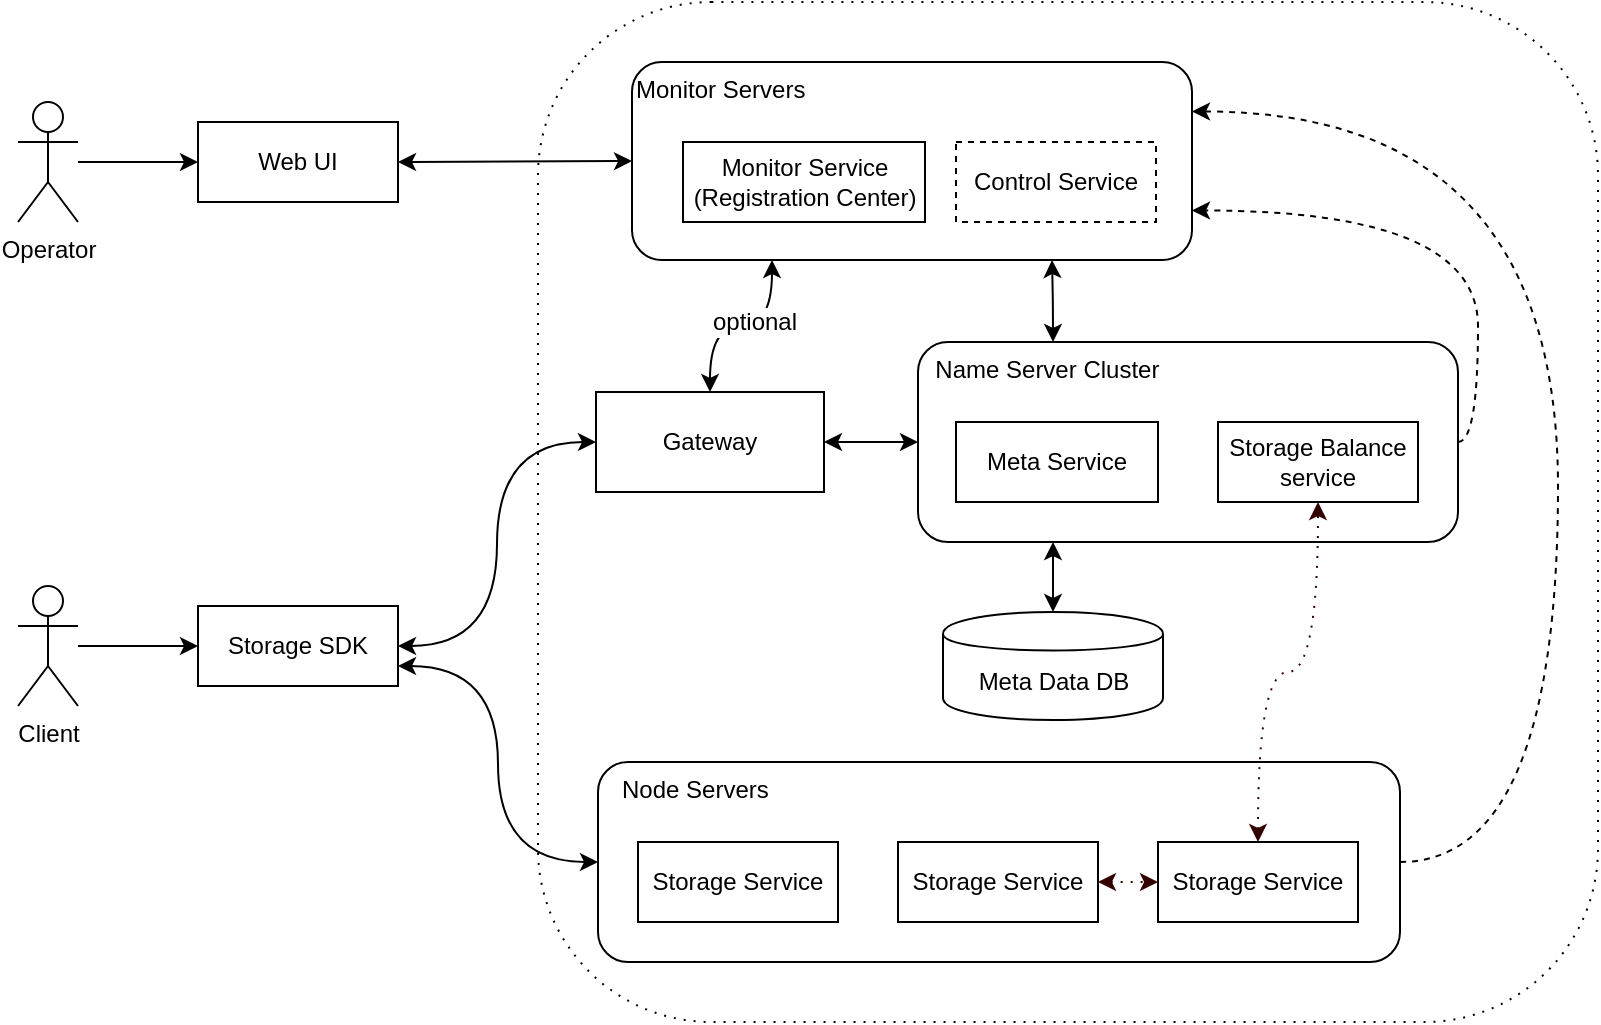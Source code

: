 <mxfile version="12.3.1" type="github" pages="4">
  <diagram id="Oe9xzcud2dYwxH7Brg_Q" name="General logic">
    <mxGraphModel dx="1131" dy="1817" grid="1" gridSize="10" guides="1" tooltips="1" connect="1" arrows="1" fold="1" page="1" pageScale="1" pageWidth="827" pageHeight="1169" math="0" shadow="0">
      <root>
        <mxCell id="0"/>
        <mxCell id="1" parent="0"/>
        <mxCell id="m2mV4k9FejmvXmau1tNy-12" value="" style="rounded=1;whiteSpace=wrap;html=1;fillColor=none;dashed=1;glass=0;shadow=0;dashPattern=1 4;arcSize=17;" parent="1" vertex="1">
          <mxGeometry x="278" y="-1090" width="530" height="510" as="geometry"/>
        </mxCell>
        <mxCell id="m2mV4k9FejmvXmau1tNy-1" value="&amp;nbsp; Name Server Cluster" style="rounded=1;whiteSpace=wrap;html=1;fillColor=none;align=left;verticalAlign=top;" parent="1" vertex="1">
          <mxGeometry x="468" y="-920" width="270" height="100" as="geometry"/>
        </mxCell>
        <mxCell id="sqMZ786WBMUgkVaHOJia-10" value="" style="edgeStyle=orthogonalEdgeStyle;curved=1;rounded=0;orthogonalLoop=1;jettySize=auto;html=1;entryX=0.75;entryY=1;entryDx=0;entryDy=0;exitX=0.25;exitY=0;exitDx=0;exitDy=0;startArrow=classic;startFill=1;" edge="1" parent="1" source="m2mV4k9FejmvXmau1tNy-1" target="m2mV4k9FejmvXmau1tNy-19">
          <mxGeometry relative="1" as="geometry">
            <mxPoint x="468" y="-870.0" as="targetPoint"/>
          </mxGeometry>
        </mxCell>
        <mxCell id="m2mV4k9FejmvXmau1tNy-19" value="Monitor Servers" style="rounded=1;whiteSpace=wrap;html=1;fillColor=none;align=left;horizontal=1;verticalAlign=top;" parent="1" vertex="1">
          <mxGeometry x="325" y="-1060" width="280" height="99" as="geometry"/>
        </mxCell>
        <mxCell id="m2mV4k9FejmvXmau1tNy-11" value="&amp;nbsp; &amp;nbsp;Node Servers" style="rounded=1;whiteSpace=wrap;html=1;fillColor=none;verticalAlign=top;align=left;" parent="1" vertex="1">
          <mxGeometry x="308" y="-710" width="401" height="100" as="geometry"/>
        </mxCell>
        <mxCell id="m2mV4k9FejmvXmau1tNy-22" value="" style="edgeStyle=orthogonalEdgeStyle;curved=1;rounded=0;jumpStyle=arc;orthogonalLoop=1;jettySize=auto;html=1;dashed=1;entryX=1;entryY=0.75;entryDx=0;entryDy=0;exitX=1;exitY=0.5;exitDx=0;exitDy=0;" parent="1" source="m2mV4k9FejmvXmau1tNy-1" target="m2mV4k9FejmvXmau1tNy-19" edge="1">
          <mxGeometry relative="1" as="geometry">
            <mxPoint x="488" y="-734.714" as="targetPoint"/>
            <Array as="points">
              <mxPoint x="748" y="-870"/>
              <mxPoint x="748" y="-986"/>
            </Array>
          </mxGeometry>
        </mxCell>
        <mxCell id="m2mV4k9FejmvXmau1tNy-14" value="" style="rounded=0;orthogonalLoop=1;jettySize=auto;html=1;exitX=1;exitY=0.5;exitDx=0;exitDy=0;entryX=0;entryY=0.5;entryDx=0;entryDy=0;edgeStyle=orthogonalEdgeStyle;curved=1;startArrow=classic;startFill=1;" parent="1" source="m2mV4k9FejmvXmau1tNy-2" target="Ta8X4zuw2rq3aPup9duK-3" edge="1">
          <mxGeometry relative="1" as="geometry"/>
        </mxCell>
        <mxCell id="m2mV4k9FejmvXmau1tNy-2" value="Storage SDK" style="rounded=0;whiteSpace=wrap;html=1;fillColor=none;" parent="1" vertex="1">
          <mxGeometry x="108" y="-788" width="100" height="40" as="geometry"/>
        </mxCell>
        <mxCell id="m2mV4k9FejmvXmau1tNy-13" value="" style="edgeStyle=orthogonalEdgeStyle;rounded=0;orthogonalLoop=1;jettySize=auto;html=1;" parent="1" source="m2mV4k9FejmvXmau1tNy-3" target="m2mV4k9FejmvXmau1tNy-2" edge="1">
          <mxGeometry relative="1" as="geometry"/>
        </mxCell>
        <mxCell id="m2mV4k9FejmvXmau1tNy-3" value="Client" style="shape=umlActor;verticalLabelPosition=bottom;labelBackgroundColor=#ffffff;verticalAlign=top;html=1;outlineConnect=0;fillColor=none;" parent="1" vertex="1">
          <mxGeometry x="18" y="-798" width="30" height="60" as="geometry"/>
        </mxCell>
        <mxCell id="m2mV4k9FejmvXmau1tNy-4" value="Meta Data DB" style="shape=cylinder;whiteSpace=wrap;html=1;boundedLbl=1;backgroundOutline=1;fillColor=none;" parent="1" vertex="1">
          <mxGeometry x="480.5" y="-785" width="110" height="54" as="geometry"/>
        </mxCell>
        <mxCell id="m2mV4k9FejmvXmau1tNy-15" style="edgeStyle=orthogonalEdgeStyle;rounded=0;orthogonalLoop=1;jettySize=auto;html=1;jumpStyle=arc;dashed=1;curved=1;exitX=1;exitY=0.5;exitDx=0;exitDy=0;entryX=1;entryY=0.25;entryDx=0;entryDy=0;" parent="1" source="m2mV4k9FejmvXmau1tNy-11" target="m2mV4k9FejmvXmau1tNy-19" edge="1">
          <mxGeometry relative="1" as="geometry">
            <mxPoint x="418.286" y="-554" as="sourcePoint"/>
            <mxPoint x="636.143" y="-700.143" as="targetPoint"/>
            <Array as="points">
              <mxPoint x="788" y="-660"/>
              <mxPoint x="788" y="-1035"/>
            </Array>
          </mxGeometry>
        </mxCell>
        <mxCell id="m2mV4k9FejmvXmau1tNy-6" value="Storage Service" style="rounded=0;whiteSpace=wrap;html=1;fillColor=none;" parent="1" vertex="1">
          <mxGeometry x="328" y="-670" width="100" height="40" as="geometry"/>
        </mxCell>
        <mxCell id="m2mV4k9FejmvXmau1tNy-8" value="Storage Service" style="rounded=0;whiteSpace=wrap;html=1;fillColor=none;" parent="1" vertex="1">
          <mxGeometry x="588" y="-670" width="100" height="40" as="geometry"/>
        </mxCell>
        <mxCell id="m2mV4k9FejmvXmau1tNy-9" value="Storage Service" style="rounded=0;whiteSpace=wrap;html=1;fillColor=none;" parent="1" vertex="1">
          <mxGeometry x="458" y="-670" width="100" height="40" as="geometry"/>
        </mxCell>
        <mxCell id="m2mV4k9FejmvXmau1tNy-16" value="" style="edgeStyle=orthogonalEdgeStyle;rounded=0;orthogonalLoop=1;jettySize=auto;html=1;entryX=0;entryY=0.5;entryDx=0;entryDy=0;exitX=1;exitY=0.75;exitDx=0;exitDy=0;curved=1;startArrow=classic;startFill=1;" parent="1" source="m2mV4k9FejmvXmau1tNy-2" target="m2mV4k9FejmvXmau1tNy-11" edge="1">
          <mxGeometry relative="1" as="geometry">
            <mxPoint x="222" y="-725" as="sourcePoint"/>
            <mxPoint x="380.286" y="-725" as="targetPoint"/>
          </mxGeometry>
        </mxCell>
        <mxCell id="m2mV4k9FejmvXmau1tNy-18" value="Monitor Service&lt;br&gt;(Registration Center)" style="rounded=0;whiteSpace=wrap;html=1;fillColor=none;" parent="1" vertex="1">
          <mxGeometry x="350.5" y="-1020" width="121" height="40" as="geometry"/>
        </mxCell>
        <mxCell id="sqMZ786WBMUgkVaHOJia-7" value="" style="edgeStyle=orthogonalEdgeStyle;curved=1;rounded=0;orthogonalLoop=1;jettySize=auto;html=1;" edge="1" parent="1" source="Ta8X4zuw2rq3aPup9duK-1" target="Ta8X4zuw2rq3aPup9duK-2">
          <mxGeometry relative="1" as="geometry"/>
        </mxCell>
        <mxCell id="Ta8X4zuw2rq3aPup9duK-1" value="Operator" style="shape=umlActor;verticalLabelPosition=bottom;labelBackgroundColor=#ffffff;verticalAlign=top;html=1;outlineConnect=0;fillColor=none;" parent="1" vertex="1">
          <mxGeometry x="18" y="-1040" width="30" height="60" as="geometry"/>
        </mxCell>
        <mxCell id="sqMZ786WBMUgkVaHOJia-8" value="" style="edgeStyle=orthogonalEdgeStyle;curved=1;rounded=0;orthogonalLoop=1;jettySize=auto;html=1;entryX=0;entryY=0.5;entryDx=0;entryDy=0;startArrow=classic;startFill=1;" edge="1" parent="1" source="Ta8X4zuw2rq3aPup9duK-2" target="m2mV4k9FejmvXmau1tNy-19">
          <mxGeometry relative="1" as="geometry"/>
        </mxCell>
        <mxCell id="Ta8X4zuw2rq3aPup9duK-2" value="Web UI" style="rounded=0;whiteSpace=wrap;html=1;fillColor=none;" parent="1" vertex="1">
          <mxGeometry x="108" y="-1030" width="100" height="40" as="geometry"/>
        </mxCell>
        <mxCell id="sqMZ786WBMUgkVaHOJia-3" value="" style="edgeStyle=orthogonalEdgeStyle;rounded=0;orthogonalLoop=1;jettySize=auto;html=1;curved=1;exitX=1;exitY=0.5;exitDx=0;exitDy=0;entryX=0;entryY=0.5;entryDx=0;entryDy=0;startArrow=classic;startFill=1;" edge="1" parent="1" source="Ta8X4zuw2rq3aPup9duK-3" target="m2mV4k9FejmvXmau1tNy-1">
          <mxGeometry relative="1" as="geometry">
            <mxPoint x="448" y="-794" as="targetPoint"/>
          </mxGeometry>
        </mxCell>
        <mxCell id="Ta8X4zuw2rq3aPup9duK-3" value="Gateway" style="rounded=0;whiteSpace=wrap;html=1;align=center;fillColor=none;" parent="1" vertex="1">
          <mxGeometry x="307" y="-895" width="114" height="50" as="geometry"/>
        </mxCell>
        <mxCell id="sqMZ786WBMUgkVaHOJia-5" style="edgeStyle=orthogonalEdgeStyle;curved=1;rounded=0;orthogonalLoop=1;jettySize=auto;html=1;exitX=0.25;exitY=1;exitDx=0;exitDy=0;entryX=0.5;entryY=0;entryDx=0;entryDy=0;startArrow=classic;startFill=1;" edge="1" parent="1" source="m2mV4k9FejmvXmau1tNy-1" target="m2mV4k9FejmvXmau1tNy-4">
          <mxGeometry relative="1" as="geometry">
            <Array as="points">
              <mxPoint x="536" y="-785"/>
              <mxPoint x="536" y="-785"/>
            </Array>
          </mxGeometry>
        </mxCell>
        <mxCell id="sqMZ786WBMUgkVaHOJia-1" value="Meta Service" style="rounded=0;whiteSpace=wrap;html=1;shadow=0;glass=0;align=center;fillColor=none;" vertex="1" parent="1">
          <mxGeometry x="487" y="-880" width="101" height="40" as="geometry"/>
        </mxCell>
        <mxCell id="sqMZ786WBMUgkVaHOJia-2" value="Storage Balance service" style="rounded=0;whiteSpace=wrap;html=1;shadow=0;glass=0;align=center;fillColor=none;" vertex="1" parent="1">
          <mxGeometry x="618" y="-880" width="100" height="40" as="geometry"/>
        </mxCell>
        <mxCell id="sqMZ786WBMUgkVaHOJia-11" value="Control Service" style="rounded=0;whiteSpace=wrap;html=1;shadow=0;glass=0;fillColor=none;align=center;dashed=1;" vertex="1" parent="1">
          <mxGeometry x="487" y="-1020" width="100" height="40" as="geometry"/>
        </mxCell>
        <mxCell id="sqMZ786WBMUgkVaHOJia-15" value="" style="rounded=0;orthogonalLoop=1;jettySize=auto;html=1;entryX=0.25;entryY=1;entryDx=0;entryDy=0;exitX=0.5;exitY=0;exitDx=0;exitDy=0;backgroundOutline=0;comic=0;startArrow=classic;startFill=1;edgeStyle=orthogonalEdgeStyle;curved=1;" edge="1" parent="1" source="Ta8X4zuw2rq3aPup9duK-3" target="m2mV4k9FejmvXmau1tNy-19">
          <mxGeometry relative="1" as="geometry">
            <mxPoint x="362" y="-863.5" as="sourcePoint"/>
            <mxPoint x="362" y="-948.5" as="targetPoint"/>
          </mxGeometry>
        </mxCell>
        <mxCell id="ACKKwMRi3MkEi0NGM_vF-1" value="optional" style="text;html=1;align=center;verticalAlign=middle;resizable=0;points=[];;labelBackgroundColor=#ffffff;" vertex="1" connectable="0" parent="sqMZ786WBMUgkVaHOJia-15">
          <mxGeometry x="0.135" y="2" relative="1" as="geometry">
            <mxPoint as="offset"/>
          </mxGeometry>
        </mxCell>
        <mxCell id="sqMZ786WBMUgkVaHOJia-22" value="" style="edgeStyle=orthogonalEdgeStyle;curved=1;rounded=0;comic=0;orthogonalLoop=1;jettySize=auto;html=1;startArrow=classic;startFill=1;entryX=0.5;entryY=1;entryDx=0;entryDy=0;exitX=0.5;exitY=0;exitDx=0;exitDy=0;fillColor=#cce5ff;strokeColor=#330000;dashed=1;dashPattern=1 4;" edge="1" parent="1" source="m2mV4k9FejmvXmau1tNy-8" target="sqMZ786WBMUgkVaHOJia-2">
          <mxGeometry relative="1" as="geometry">
            <mxPoint x="702.93" y="-775" as="sourcePoint"/>
            <mxPoint x="671" y="-738" as="targetPoint"/>
          </mxGeometry>
        </mxCell>
        <mxCell id="sqMZ786WBMUgkVaHOJia-23" value="" style="edgeStyle=orthogonalEdgeStyle;curved=1;rounded=0;comic=0;orthogonalLoop=1;jettySize=auto;html=1;startArrow=classic;startFill=1;entryX=0;entryY=0.5;entryDx=0;entryDy=0;exitX=1;exitY=0.5;exitDx=0;exitDy=0;strokeColor=#330000;dashed=1;dashPattern=1 4;" edge="1" parent="1" source="m2mV4k9FejmvXmau1tNy-9" target="m2mV4k9FejmvXmau1tNy-8">
          <mxGeometry relative="1" as="geometry">
            <mxPoint x="543" y="-660" as="sourcePoint"/>
            <mxPoint x="703" y="-734.8" as="targetPoint"/>
          </mxGeometry>
        </mxCell>
      </root>
    </mxGraphModel>
  </diagram>
  <diagram id="3Vak-GS5QEYjXxYNnw5b" name="S1 logic">
    <mxGraphModel dx="1357" dy="777" grid="1" gridSize="10" guides="1" tooltips="1" connect="1" arrows="1" fold="1" page="1" pageScale="1" pageWidth="827" pageHeight="1169" math="0" shadow="0">
      <root>
        <mxCell id="zwI7Rmu6tQE0ZYtFC7BP-0"/>
        <mxCell id="zwI7Rmu6tQE0ZYtFC7BP-1" parent="zwI7Rmu6tQE0ZYtFC7BP-0"/>
        <mxCell id="-I_vsNwQ9_ychxVAirG9-0" value="" style="rounded=1;whiteSpace=wrap;html=1;fillColor=none;dashed=1;glass=0;shadow=0;dashPattern=1 4;arcSize=17;" vertex="1" parent="zwI7Rmu6tQE0ZYtFC7BP-1">
          <mxGeometry x="310" y="120" width="491" height="510" as="geometry"/>
        </mxCell>
        <mxCell id="-I_vsNwQ9_ychxVAirG9-1" value="&amp;nbsp; Name Server" style="rounded=1;whiteSpace=wrap;html=1;fillColor=none;align=left;verticalAlign=top;" vertex="1" parent="zwI7Rmu6tQE0ZYtFC7BP-1">
          <mxGeometry x="338" y="295" width="300" height="102" as="geometry"/>
        </mxCell>
        <mxCell id="-I_vsNwQ9_ychxVAirG9-2" value="" style="edgeStyle=orthogonalEdgeStyle;curved=1;rounded=0;orthogonalLoop=1;jettySize=auto;html=1;entryX=0.5;entryY=1;entryDx=0;entryDy=0;exitX=0.5;exitY=0;exitDx=0;exitDy=0;startArrow=classic;startFill=1;" edge="1" parent="zwI7Rmu6tQE0ZYtFC7BP-1" source="-I_vsNwQ9_ychxVAirG9-1" target="-I_vsNwQ9_ychxVAirG9-3">
          <mxGeometry relative="1" as="geometry">
            <mxPoint x="500" y="345.0" as="targetPoint"/>
          </mxGeometry>
        </mxCell>
        <mxCell id="-I_vsNwQ9_ychxVAirG9-3" value="Monitor Server" style="rounded=1;whiteSpace=wrap;html=1;fillColor=none;align=left;horizontal=1;verticalAlign=top;" vertex="1" parent="zwI7Rmu6tQE0ZYtFC7BP-1">
          <mxGeometry x="393.5" y="155.5" width="189" height="99" as="geometry"/>
        </mxCell>
        <mxCell id="-I_vsNwQ9_ychxVAirG9-4" value="&amp;nbsp; &amp;nbsp;Node Servers" style="rounded=1;whiteSpace=wrap;html=1;fillColor=none;verticalAlign=top;align=left;" vertex="1" parent="zwI7Rmu6tQE0ZYtFC7BP-1">
          <mxGeometry x="340" y="505" width="401" height="100" as="geometry"/>
        </mxCell>
        <mxCell id="-I_vsNwQ9_ychxVAirG9-5" value="" style="edgeStyle=orthogonalEdgeStyle;curved=1;rounded=0;jumpStyle=arc;orthogonalLoop=1;jettySize=auto;html=1;dashed=1;entryX=1;entryY=0.75;entryDx=0;entryDy=0;exitX=1;exitY=0.5;exitDx=0;exitDy=0;" edge="1" parent="zwI7Rmu6tQE0ZYtFC7BP-1" source="-I_vsNwQ9_ychxVAirG9-1" target="-I_vsNwQ9_ychxVAirG9-3">
          <mxGeometry relative="1" as="geometry">
            <mxPoint x="520" y="480.286" as="targetPoint"/>
            <Array as="points">
              <mxPoint x="720" y="345"/>
              <mxPoint x="720" y="229"/>
            </Array>
          </mxGeometry>
        </mxCell>
        <mxCell id="-I_vsNwQ9_ychxVAirG9-6" value="" style="rounded=0;orthogonalLoop=1;jettySize=auto;html=1;exitX=1;exitY=0.5;exitDx=0;exitDy=0;entryX=0;entryY=0.5;entryDx=0;entryDy=0;edgeStyle=orthogonalEdgeStyle;curved=1;startArrow=classic;startFill=1;" edge="1" parent="zwI7Rmu6tQE0ZYtFC7BP-1" source="-I_vsNwQ9_ychxVAirG9-7" target="-I_vsNwQ9_ychxVAirG9-1">
          <mxGeometry relative="1" as="geometry">
            <mxPoint x="339" y="345" as="targetPoint"/>
          </mxGeometry>
        </mxCell>
        <mxCell id="-I_vsNwQ9_ychxVAirG9-7" value="Storage SDK" style="rounded=0;whiteSpace=wrap;html=1;fillColor=none;" vertex="1" parent="zwI7Rmu6tQE0ZYtFC7BP-1">
          <mxGeometry x="140" y="464" width="100" height="40" as="geometry"/>
        </mxCell>
        <mxCell id="-I_vsNwQ9_ychxVAirG9-8" value="" style="edgeStyle=orthogonalEdgeStyle;rounded=0;orthogonalLoop=1;jettySize=auto;html=1;" edge="1" parent="zwI7Rmu6tQE0ZYtFC7BP-1" source="-I_vsNwQ9_ychxVAirG9-9" target="-I_vsNwQ9_ychxVAirG9-7">
          <mxGeometry relative="1" as="geometry"/>
        </mxCell>
        <mxCell id="-I_vsNwQ9_ychxVAirG9-9" value="Client" style="shape=umlActor;verticalLabelPosition=bottom;labelBackgroundColor=#ffffff;verticalAlign=top;html=1;outlineConnect=0;fillColor=none;" vertex="1" parent="zwI7Rmu6tQE0ZYtFC7BP-1">
          <mxGeometry x="50" y="454" width="30" height="60" as="geometry"/>
        </mxCell>
        <mxCell id="-I_vsNwQ9_ychxVAirG9-10" value="Meta Data DB" style="shape=cylinder;whiteSpace=wrap;html=1;boundedLbl=1;backgroundOutline=1;fillColor=none;" vertex="1" parent="zwI7Rmu6tQE0ZYtFC7BP-1">
          <mxGeometry x="433" y="422" width="110" height="54" as="geometry"/>
        </mxCell>
        <mxCell id="-I_vsNwQ9_ychxVAirG9-11" style="edgeStyle=orthogonalEdgeStyle;rounded=0;orthogonalLoop=1;jettySize=auto;html=1;jumpStyle=arc;dashed=1;curved=1;exitX=1;exitY=0.5;exitDx=0;exitDy=0;entryX=1;entryY=0.25;entryDx=0;entryDy=0;" edge="1" parent="zwI7Rmu6tQE0ZYtFC7BP-1" source="-I_vsNwQ9_ychxVAirG9-4" target="-I_vsNwQ9_ychxVAirG9-3">
          <mxGeometry relative="1" as="geometry">
            <mxPoint x="450.286" y="661" as="sourcePoint"/>
            <mxPoint x="668.143" y="514.857" as="targetPoint"/>
            <Array as="points">
              <mxPoint x="780" y="555"/>
              <mxPoint x="780" y="180"/>
            </Array>
          </mxGeometry>
        </mxCell>
        <mxCell id="-I_vsNwQ9_ychxVAirG9-12" value="Storage Service" style="rounded=0;whiteSpace=wrap;html=1;fillColor=none;" vertex="1" parent="zwI7Rmu6tQE0ZYtFC7BP-1">
          <mxGeometry x="360" y="545" width="100" height="40" as="geometry"/>
        </mxCell>
        <mxCell id="-I_vsNwQ9_ychxVAirG9-13" value="Storage Service" style="rounded=0;whiteSpace=wrap;html=1;fillColor=none;" vertex="1" parent="zwI7Rmu6tQE0ZYtFC7BP-1">
          <mxGeometry x="620" y="545" width="100" height="40" as="geometry"/>
        </mxCell>
        <mxCell id="-I_vsNwQ9_ychxVAirG9-14" value="Storage Service" style="rounded=0;whiteSpace=wrap;html=1;fillColor=none;" vertex="1" parent="zwI7Rmu6tQE0ZYtFC7BP-1">
          <mxGeometry x="490" y="545" width="100" height="40" as="geometry"/>
        </mxCell>
        <mxCell id="-I_vsNwQ9_ychxVAirG9-15" value="" style="edgeStyle=orthogonalEdgeStyle;rounded=0;orthogonalLoop=1;jettySize=auto;html=1;entryX=0;entryY=0.5;entryDx=0;entryDy=0;exitX=1;exitY=0.75;exitDx=0;exitDy=0;curved=1;startArrow=classic;startFill=1;" edge="1" parent="zwI7Rmu6tQE0ZYtFC7BP-1" source="-I_vsNwQ9_ychxVAirG9-7" target="-I_vsNwQ9_ychxVAirG9-4">
          <mxGeometry relative="1" as="geometry">
            <mxPoint x="254" y="490" as="sourcePoint"/>
            <mxPoint x="412.286" y="490" as="targetPoint"/>
          </mxGeometry>
        </mxCell>
        <mxCell id="-I_vsNwQ9_ychxVAirG9-16" value="Monitor Service&lt;br&gt;(Registration Center)" style="rounded=0;whiteSpace=wrap;html=1;fillColor=none;" vertex="1" parent="zwI7Rmu6tQE0ZYtFC7BP-1">
          <mxGeometry x="428.5" y="197.5" width="121" height="40" as="geometry"/>
        </mxCell>
        <mxCell id="-I_vsNwQ9_ychxVAirG9-17" value="" style="edgeStyle=orthogonalEdgeStyle;curved=1;rounded=0;orthogonalLoop=1;jettySize=auto;html=1;" edge="1" parent="zwI7Rmu6tQE0ZYtFC7BP-1" source="-I_vsNwQ9_ychxVAirG9-18" target="-I_vsNwQ9_ychxVAirG9-20">
          <mxGeometry relative="1" as="geometry"/>
        </mxCell>
        <mxCell id="-I_vsNwQ9_ychxVAirG9-18" value="Operator" style="shape=umlActor;verticalLabelPosition=bottom;labelBackgroundColor=#ffffff;verticalAlign=top;html=1;outlineConnect=0;fillColor=none;" vertex="1" parent="zwI7Rmu6tQE0ZYtFC7BP-1">
          <mxGeometry x="50" y="175" width="30" height="60" as="geometry"/>
        </mxCell>
        <mxCell id="-I_vsNwQ9_ychxVAirG9-19" value="" style="edgeStyle=orthogonalEdgeStyle;curved=1;rounded=0;orthogonalLoop=1;jettySize=auto;html=1;entryX=0;entryY=0.5;entryDx=0;entryDy=0;startArrow=classic;startFill=1;" edge="1" parent="zwI7Rmu6tQE0ZYtFC7BP-1" source="-I_vsNwQ9_ychxVAirG9-20" target="-I_vsNwQ9_ychxVAirG9-3">
          <mxGeometry relative="1" as="geometry"/>
        </mxCell>
        <mxCell id="-I_vsNwQ9_ychxVAirG9-20" value="Web UI" style="rounded=0;whiteSpace=wrap;html=1;fillColor=none;" vertex="1" parent="zwI7Rmu6tQE0ZYtFC7BP-1">
          <mxGeometry x="140" y="185" width="100" height="40" as="geometry"/>
        </mxCell>
        <mxCell id="-I_vsNwQ9_ychxVAirG9-21" style="edgeStyle=orthogonalEdgeStyle;curved=1;rounded=0;orthogonalLoop=1;jettySize=auto;html=1;exitX=0.5;exitY=1;exitDx=0;exitDy=0;entryX=0.5;entryY=0;entryDx=0;entryDy=0;startArrow=classic;startFill=1;" edge="1" parent="zwI7Rmu6tQE0ZYtFC7BP-1" source="-I_vsNwQ9_ychxVAirG9-1" target="-I_vsNwQ9_ychxVAirG9-10">
          <mxGeometry relative="1" as="geometry">
            <Array as="points">
              <mxPoint x="488" y="422"/>
            </Array>
          </mxGeometry>
        </mxCell>
        <mxCell id="-I_vsNwQ9_ychxVAirG9-22" style="edgeStyle=orthogonalEdgeStyle;curved=1;rounded=0;comic=0;orthogonalLoop=1;jettySize=auto;html=1;exitX=1;exitY=0.5;exitDx=0;exitDy=0;startArrow=none;startFill=0;endArrow=none;endFill=0;dashed=1;dashPattern=1 4;" edge="1" parent="zwI7Rmu6tQE0ZYtFC7BP-1" source="-I_vsNwQ9_ychxVAirG9-23" target="-I_vsNwQ9_ychxVAirG9-24">
          <mxGeometry relative="1" as="geometry"/>
        </mxCell>
        <mxCell id="-I_vsNwQ9_ychxVAirG9-23" value="Meta Service (Master)" style="rounded=0;whiteSpace=wrap;html=1;shadow=0;glass=0;align=center;fillColor=none;" vertex="1" parent="zwI7Rmu6tQE0ZYtFC7BP-1">
          <mxGeometry x="370" y="335" width="101" height="40" as="geometry"/>
        </mxCell>
        <mxCell id="-I_vsNwQ9_ychxVAirG9-24" value="Meta Service (Slave)" style="rounded=0;whiteSpace=wrap;html=1;shadow=0;glass=0;align=center;fillColor=none;dashed=1;dashPattern=1 1;" vertex="1" parent="zwI7Rmu6tQE0ZYtFC7BP-1">
          <mxGeometry x="520" y="335" width="100" height="40" as="geometry"/>
        </mxCell>
      </root>
    </mxGraphModel>
  </diagram>
  <diagram id="GErHR1RaxrPyQvSYPpiZ" name="General Deployment">
    <mxGraphModel dx="1596" dy="3252" grid="1" gridSize="10" guides="1" tooltips="1" connect="1" arrows="1" fold="1" page="1" pageScale="1" pageWidth="827" pageHeight="1169" math="0" shadow="0">
      <root>
        <mxCell id="Buu8wV37X4HZG26SwFUM-0"/>
        <mxCell id="Buu8wV37X4HZG26SwFUM-1" parent="Buu8wV37X4HZG26SwFUM-0"/>
        <mxCell id="MGr8pbBzmb8d2YUwZgZi-32" value="Name Server" style="shape=ext;double=1;rounded=0;whiteSpace=wrap;html=1;shadow=0;glass=0;dashed=1;dashPattern=1 1;fillColor=none;align=left;verticalAlign=top;" vertex="1" parent="Buu8wV37X4HZG26SwFUM-1">
          <mxGeometry x="223" y="-2070" width="142" height="200" as="geometry"/>
        </mxCell>
        <mxCell id="MGr8pbBzmb8d2YUwZgZi-33" value="Meta Service" style="rounded=0;whiteSpace=wrap;html=1;shadow=0;glass=0;dashed=1;dashPattern=1 1;fillColor=none;align=center;" vertex="1" parent="Buu8wV37X4HZG26SwFUM-1">
          <mxGeometry x="244.5" y="-2029" width="99" height="29" as="geometry"/>
        </mxCell>
        <mxCell id="MGr8pbBzmb8d2YUwZgZi-34" value="Meta Data DB" style="shape=cylinder;whiteSpace=wrap;html=1;boundedLbl=1;backgroundOutline=1;fillColor=#cce5ff;strokeColor=#36393d;" vertex="1" parent="Buu8wV37X4HZG26SwFUM-1">
          <mxGeometry x="246.5" y="-1985" width="99" height="40" as="geometry"/>
        </mxCell>
        <mxCell id="MGr8pbBzmb8d2YUwZgZi-35" value="Monitor Server" style="shape=ext;double=1;rounded=0;whiteSpace=wrap;html=1;shadow=0;glass=0;dashed=1;dashPattern=1 1;fillColor=none;align=left;verticalAlign=top;" vertex="1" parent="Buu8wV37X4HZG26SwFUM-1">
          <mxGeometry x="42" y="-2070" width="143" height="200" as="geometry"/>
        </mxCell>
        <mxCell id="MGr8pbBzmb8d2YUwZgZi-36" value="Monitor Service" style="rounded=0;whiteSpace=wrap;html=1;shadow=0;glass=0;dashed=1;dashPattern=1 1;fillColor=none;align=center;" vertex="1" parent="Buu8wV37X4HZG26SwFUM-1">
          <mxGeometry x="64.5" y="-2030" width="100" height="30" as="geometry"/>
        </mxCell>
        <mxCell id="MGr8pbBzmb8d2YUwZgZi-38" value="Gateway" style="rounded=0;whiteSpace=wrap;html=1;align=center;fillColor=#cce5ff;strokeColor=#36393d;" vertex="1" parent="Buu8wV37X4HZG26SwFUM-1">
          <mxGeometry x="63" y="-1930" width="100" height="30" as="geometry"/>
        </mxCell>
        <mxCell id="MGr8pbBzmb8d2YUwZgZi-39" value="Control Service" style="rounded=0;whiteSpace=wrap;html=1;shadow=0;glass=0;fillColor=none;align=center;" vertex="1" parent="Buu8wV37X4HZG26SwFUM-1">
          <mxGeometry x="64.5" y="-1979" width="100" height="30" as="geometry"/>
        </mxCell>
        <mxCell id="MGr8pbBzmb8d2YUwZgZi-40" value="Storage Balance service" style="rounded=0;whiteSpace=wrap;html=1;shadow=0;glass=0;fillColor=none;align=center;" vertex="1" parent="Buu8wV37X4HZG26SwFUM-1">
          <mxGeometry x="244.5" y="-1930" width="100" height="40" as="geometry"/>
        </mxCell>
        <mxCell id="MGr8pbBzmb8d2YUwZgZi-41" value="Node Server" style="shape=ext;double=1;rounded=0;whiteSpace=wrap;html=1;shadow=0;glass=0;dashed=1;dashPattern=1 1;fillColor=none;align=left;verticalAlign=top;" vertex="1" parent="Buu8wV37X4HZG26SwFUM-1">
          <mxGeometry x="405" y="-2070" width="140" height="200" as="geometry"/>
        </mxCell>
        <mxCell id="MGr8pbBzmb8d2YUwZgZi-42" value="Storage Service" style="rounded=0;whiteSpace=wrap;html=1;fillColor=none;" vertex="1" parent="Buu8wV37X4HZG26SwFUM-1">
          <mxGeometry x="418.5" y="-1999" width="100" height="40" as="geometry"/>
        </mxCell>
        <mxCell id="3i4TScExMoTBiWj0P9aV-0" value="public network" style="shape=partialRectangle;whiteSpace=wrap;html=1;left=0;right=0;fillColor=none;rounded=0;shadow=0;glass=0;align=center;" vertex="1" parent="Buu8wV37X4HZG26SwFUM-1">
          <mxGeometry x="20" y="-2170" width="790" height="20" as="geometry"/>
        </mxCell>
        <mxCell id="3i4TScExMoTBiWj0P9aV-1" value="Internal network" style="shape=partialRectangle;whiteSpace=wrap;html=1;left=0;right=0;fillColor=none;rounded=0;shadow=0;glass=0;align=center;" vertex="1" parent="Buu8wV37X4HZG26SwFUM-1">
          <mxGeometry x="20" y="-1790" width="790" height="20" as="geometry"/>
        </mxCell>
        <mxCell id="3i4TScExMoTBiWj0P9aV-2" value="Node Server" style="shape=ext;double=1;rounded=0;whiteSpace=wrap;html=1;shadow=0;glass=0;dashed=1;dashPattern=1 1;fillColor=none;align=left;verticalAlign=top;" vertex="1" parent="Buu8wV37X4HZG26SwFUM-1">
          <mxGeometry x="583" y="-2070" width="140" height="200" as="geometry"/>
        </mxCell>
        <mxCell id="TOpz53Palb6CLjlrT_OV-7" value="" style="edgeStyle=orthogonalEdgeStyle;rounded=0;comic=0;orthogonalLoop=1;jettySize=auto;html=1;startArrow=classic;startFill=1;endArrow=classic;endFill=1;entryX=0;entryY=0;entryDx=0;entryDy=14;entryPerimeter=0;dashed=1;exitX=0.5;exitY=1;exitDx=0;exitDy=0;" edge="1" parent="Buu8wV37X4HZG26SwFUM-1" source="3i4TScExMoTBiWj0P9aV-3" target="TOpz53Palb6CLjlrT_OV-5">
          <mxGeometry relative="1" as="geometry">
            <mxPoint x="650" y="-1909" as="targetPoint"/>
            <Array as="points">
              <mxPoint x="647" y="-1972"/>
              <mxPoint x="647" y="-1966"/>
            </Array>
          </mxGeometry>
        </mxCell>
        <mxCell id="3i4TScExMoTBiWj0P9aV-3" value="Storage Service" style="rounded=0;whiteSpace=wrap;html=1;fillColor=none;" vertex="1" parent="Buu8wV37X4HZG26SwFUM-1">
          <mxGeometry x="596.5" y="-2029" width="100" height="40" as="geometry"/>
        </mxCell>
        <mxCell id="3i4TScExMoTBiWj0P9aV-4" value="" style="shape=flexArrow;endArrow=classic;startArrow=classic;html=1;exitX=0.5;exitY=0;exitDx=0;exitDy=0;entryX=0.118;entryY=1.038;entryDx=0;entryDy=0;entryPerimeter=0;" edge="1" parent="Buu8wV37X4HZG26SwFUM-1" source="MGr8pbBzmb8d2YUwZgZi-35" target="3i4TScExMoTBiWj0P9aV-0">
          <mxGeometry width="50" height="50" relative="1" as="geometry">
            <mxPoint x="64.5" y="-2060" as="sourcePoint"/>
            <mxPoint x="115" y="-2149" as="targetPoint"/>
          </mxGeometry>
        </mxCell>
        <mxCell id="3i4TScExMoTBiWj0P9aV-5" value="" style="shape=flexArrow;endArrow=classic;startArrow=classic;html=1;exitX=0.5;exitY=0;exitDx=0;exitDy=0;entryX=0.347;entryY=0.957;entryDx=0;entryDy=0;entryPerimeter=0;" edge="1" parent="Buu8wV37X4HZG26SwFUM-1" source="MGr8pbBzmb8d2YUwZgZi-32" target="3i4TScExMoTBiWj0P9aV-0">
          <mxGeometry width="50" height="50" relative="1" as="geometry">
            <mxPoint x="299" y="-2070" as="sourcePoint"/>
            <mxPoint x="298.5" y="-2150" as="targetPoint"/>
          </mxGeometry>
        </mxCell>
        <mxCell id="3i4TScExMoTBiWj0P9aV-6" value="" style="shape=flexArrow;endArrow=classic;startArrow=classic;html=1;entryX=0.129;entryY=0.988;entryDx=0;entryDy=0;entryPerimeter=0;exitX=0.5;exitY=0;exitDx=0;exitDy=0;" edge="1" parent="Buu8wV37X4HZG26SwFUM-1" source="MGr8pbBzmb8d2YUwZgZi-41">
          <mxGeometry width="50" height="50" relative="1" as="geometry">
            <mxPoint x="475" y="-2070" as="sourcePoint"/>
            <mxPoint x="474.638" y="-2150.24" as="targetPoint"/>
          </mxGeometry>
        </mxCell>
        <mxCell id="3i4TScExMoTBiWj0P9aV-7" value="" style="shape=flexArrow;endArrow=classic;startArrow=classic;html=1;exitX=0.5;exitY=0;exitDx=0;exitDy=0;" edge="1" parent="Buu8wV37X4HZG26SwFUM-1" source="3i4TScExMoTBiWj0P9aV-2">
          <mxGeometry width="50" height="50" relative="1" as="geometry">
            <mxPoint x="659" y="-2070" as="sourcePoint"/>
            <mxPoint x="653.5" y="-2150" as="targetPoint"/>
          </mxGeometry>
        </mxCell>
        <mxCell id="3i4TScExMoTBiWj0P9aV-10" value="Storage SDK" style="ellipse;whiteSpace=wrap;html=1;rounded=0;shadow=0;glass=0;fillColor=none;align=center;" vertex="1" parent="Buu8wV37X4HZG26SwFUM-1">
          <mxGeometry x="468.5" y="-2290" width="100" height="51" as="geometry"/>
        </mxCell>
        <mxCell id="TOpz53Palb6CLjlrT_OV-0" value="Client" style="ellipse;whiteSpace=wrap;html=1;rounded=0;shadow=0;glass=0;fillColor=none;align=center;" vertex="1" parent="Buu8wV37X4HZG26SwFUM-1">
          <mxGeometry x="188.5" y="-2290" width="100" height="51" as="geometry"/>
        </mxCell>
        <mxCell id="TOpz53Palb6CLjlrT_OV-1" value="" style="shape=flexArrow;endArrow=classic;startArrow=classic;html=1;entryX=0.5;entryY=1;entryDx=0;entryDy=0;" edge="1" parent="Buu8wV37X4HZG26SwFUM-1" target="TOpz53Palb6CLjlrT_OV-0">
          <mxGeometry width="50" height="50" relative="1" as="geometry">
            <mxPoint x="239" y="-2171" as="sourcePoint"/>
            <mxPoint x="246.638" y="-2230" as="targetPoint"/>
            <Array as="points"/>
          </mxGeometry>
        </mxCell>
        <mxCell id="TOpz53Palb6CLjlrT_OV-2" value="" style="shape=flexArrow;endArrow=classic;startArrow=classic;html=1;exitX=0.303;exitY=-0.067;exitDx=0;exitDy=0;entryX=0.5;entryY=1;entryDx=0;entryDy=0;exitPerimeter=0;" edge="1" parent="Buu8wV37X4HZG26SwFUM-1">
          <mxGeometry width="50" height="50" relative="1" as="geometry">
            <mxPoint x="518.266" y="-2171.84" as="sourcePoint"/>
            <mxPoint x="518" y="-2239.5" as="targetPoint"/>
            <Array as="points"/>
          </mxGeometry>
        </mxCell>
        <mxCell id="TOpz53Palb6CLjlrT_OV-3" value="" style="shape=flexArrow;endArrow=classic;startArrow=classic;html=1;entryX=0.5;entryY=1;entryDx=0;entryDy=0;exitX=0.5;exitY=0;exitDx=0;exitDy=0;" edge="1" parent="Buu8wV37X4HZG26SwFUM-1" target="MGr8pbBzmb8d2YUwZgZi-41">
          <mxGeometry width="50" height="50" relative="1" as="geometry">
            <mxPoint x="474.5" y="-1790" as="sourcePoint"/>
            <mxPoint x="474.138" y="-1870.24" as="targetPoint"/>
          </mxGeometry>
        </mxCell>
        <mxCell id="TOpz53Palb6CLjlrT_OV-4" value="" style="shape=flexArrow;endArrow=classic;startArrow=classic;html=1;entryX=0.5;entryY=1;entryDx=0;entryDy=0;" edge="1" parent="Buu8wV37X4HZG26SwFUM-1" target="3i4TScExMoTBiWj0P9aV-2">
          <mxGeometry width="50" height="50" relative="1" as="geometry">
            <mxPoint x="653.5" y="-1790" as="sourcePoint"/>
            <mxPoint x="648.638" y="-1870.24" as="targetPoint"/>
          </mxGeometry>
        </mxCell>
        <mxCell id="TOpz53Palb6CLjlrT_OV-5" value="Folder" style="verticalLabelPosition=middle;verticalAlign=middle;shape=card;size=8;arcSize=12;rounded=0;shadow=0;glass=0;fillColor=none;align=center;whiteSpace=wrap;html=1;labelPosition=center;" vertex="1" parent="Buu8wV37X4HZG26SwFUM-1">
          <mxGeometry x="670" y="-1980" width="53" height="20" as="geometry"/>
        </mxCell>
        <mxCell id="TOpz53Palb6CLjlrT_OV-8" value="" style="edgeStyle=orthogonalEdgeStyle;rounded=0;comic=0;orthogonalLoop=1;jettySize=auto;html=1;startArrow=classic;startFill=1;endArrow=classic;endFill=1;entryX=0;entryY=0;entryDx=0;entryDy=14;entryPerimeter=0;dashed=1;exitX=0.5;exitY=1;exitDx=0;exitDy=0;" edge="1" parent="Buu8wV37X4HZG26SwFUM-1" target="TOpz53Palb6CLjlrT_OV-9" source="MGr8pbBzmb8d2YUwZgZi-42">
          <mxGeometry relative="1" as="geometry">
            <mxPoint x="469.881" y="-1958.952" as="sourcePoint"/>
            <mxPoint x="473.5" y="-1879" as="targetPoint"/>
            <Array as="points">
              <mxPoint x="468" y="-1936"/>
            </Array>
          </mxGeometry>
        </mxCell>
        <mxCell id="TOpz53Palb6CLjlrT_OV-9" value="Folder" style="verticalLabelPosition=middle;verticalAlign=middle;shape=card;size=8;arcSize=12;rounded=0;shadow=0;glass=0;fillColor=none;align=center;whiteSpace=wrap;html=1;labelPosition=center;" vertex="1" parent="Buu8wV37X4HZG26SwFUM-1">
          <mxGeometry x="492.5" y="-1950" width="53" height="20" as="geometry"/>
        </mxCell>
        <mxCell id="TOpz53Palb6CLjlrT_OV-11" value="" style="edgeStyle=orthogonalEdgeStyle;rounded=0;comic=0;orthogonalLoop=1;jettySize=auto;html=1;startArrow=classic;startFill=1;endArrow=classic;endFill=1;entryX=0;entryY=0;entryDx=0;entryDy=14;entryPerimeter=0;dashed=1;exitX=0.5;exitY=1;exitDx=0;exitDy=0;" edge="1" parent="Buu8wV37X4HZG26SwFUM-1" source="TOpz53Palb6CLjlrT_OV-12" target="TOpz53Palb6CLjlrT_OV-13">
          <mxGeometry relative="1" as="geometry">
            <mxPoint x="650" y="-1828" as="targetPoint"/>
            <Array as="points">
              <mxPoint x="647" y="-1891"/>
              <mxPoint x="647" y="-1885"/>
            </Array>
          </mxGeometry>
        </mxCell>
        <mxCell id="TOpz53Palb6CLjlrT_OV-12" value="Storage Service" style="rounded=0;whiteSpace=wrap;html=1;fillColor=none;" vertex="1" parent="Buu8wV37X4HZG26SwFUM-1">
          <mxGeometry x="596.5" y="-1948" width="100" height="40" as="geometry"/>
        </mxCell>
        <mxCell id="TOpz53Palb6CLjlrT_OV-13" value="Folder" style="verticalLabelPosition=middle;verticalAlign=middle;shape=card;size=8;arcSize=12;rounded=0;shadow=0;glass=0;fillColor=none;align=center;whiteSpace=wrap;html=1;labelPosition=center;" vertex="1" parent="Buu8wV37X4HZG26SwFUM-1">
          <mxGeometry x="670" y="-1899" width="53" height="20" as="geometry"/>
        </mxCell>
      </root>
    </mxGraphModel>
  </diagram>
  <diagram id="kdPcIfeCF6Ko1qaRtiFo" name="S1 Deployment">
    <mxGraphModel dx="1357" dy="3115" grid="1" gridSize="10" guides="1" tooltips="1" connect="1" arrows="1" fold="1" page="1" pageScale="1" pageWidth="827" pageHeight="1169" math="0" shadow="0">
      <root>
        <mxCell id="JZ8kXglFC2pi2hFwJCt3-0"/>
        <mxCell id="JZ8kXglFC2pi2hFwJCt3-1" parent="JZ8kXglFC2pi2hFwJCt3-0"/>
        <mxCell id="JZ8kXglFC2pi2hFwJCt3-2" value="Name Server" style="shape=ext;double=1;rounded=0;whiteSpace=wrap;html=1;shadow=0;glass=0;dashed=1;dashPattern=1 1;fillColor=none;align=left;verticalAlign=top;" vertex="1" parent="JZ8kXglFC2pi2hFwJCt3-1">
          <mxGeometry x="223" y="-2070" width="142" height="200" as="geometry"/>
        </mxCell>
        <mxCell id="JZ8kXglFC2pi2hFwJCt3-3" value="Meta Service" style="rounded=0;whiteSpace=wrap;html=1;shadow=0;glass=0;dashed=1;dashPattern=1 1;fillColor=none;align=center;" vertex="1" parent="JZ8kXglFC2pi2hFwJCt3-1">
          <mxGeometry x="244.5" y="-2008" width="99" height="29" as="geometry"/>
        </mxCell>
        <mxCell id="JZ8kXglFC2pi2hFwJCt3-4" value="Meta Data DB" style="shape=cylinder;whiteSpace=wrap;html=1;boundedLbl=1;backgroundOutline=1;fillColor=#cce5ff;strokeColor=#36393d;" vertex="1" parent="JZ8kXglFC2pi2hFwJCt3-1">
          <mxGeometry x="246.5" y="-1948" width="99" height="40" as="geometry"/>
        </mxCell>
        <mxCell id="JZ8kXglFC2pi2hFwJCt3-5" value="Monitor Server" style="shape=ext;double=1;rounded=0;whiteSpace=wrap;html=1;shadow=0;glass=0;dashed=1;dashPattern=1 1;fillColor=none;align=left;verticalAlign=top;" vertex="1" parent="JZ8kXglFC2pi2hFwJCt3-1">
          <mxGeometry x="42" y="-2070" width="143" height="200" as="geometry"/>
        </mxCell>
        <mxCell id="JZ8kXglFC2pi2hFwJCt3-6" value="Monitor Service" style="rounded=0;whiteSpace=wrap;html=1;shadow=0;glass=0;dashed=1;dashPattern=1 1;fillColor=none;align=center;" vertex="1" parent="JZ8kXglFC2pi2hFwJCt3-1">
          <mxGeometry x="63.5" y="-1999" width="100" height="30" as="geometry"/>
        </mxCell>
        <mxCell id="JZ8kXglFC2pi2hFwJCt3-10" value="Node Server" style="shape=ext;double=1;rounded=0;whiteSpace=wrap;html=1;shadow=0;glass=0;dashed=1;dashPattern=1 1;fillColor=none;align=left;verticalAlign=top;" vertex="1" parent="JZ8kXglFC2pi2hFwJCt3-1">
          <mxGeometry x="405" y="-2070" width="140" height="200" as="geometry"/>
        </mxCell>
        <mxCell id="JZ8kXglFC2pi2hFwJCt3-11" value="Storage Service" style="rounded=0;whiteSpace=wrap;html=1;fillColor=none;" vertex="1" parent="JZ8kXglFC2pi2hFwJCt3-1">
          <mxGeometry x="418.5" y="-1999" width="100" height="40" as="geometry"/>
        </mxCell>
        <mxCell id="JZ8kXglFC2pi2hFwJCt3-12" value="Node Server" style="shape=ext;double=1;rounded=0;whiteSpace=wrap;html=1;shadow=0;glass=0;dashed=1;dashPattern=1 1;fillColor=none;align=left;verticalAlign=top;" vertex="1" parent="JZ8kXglFC2pi2hFwJCt3-1">
          <mxGeometry x="583" y="-2070" width="140" height="200" as="geometry"/>
        </mxCell>
        <mxCell id="JZ8kXglFC2pi2hFwJCt3-13" value="" style="edgeStyle=orthogonalEdgeStyle;rounded=0;comic=0;orthogonalLoop=1;jettySize=auto;html=1;startArrow=classic;startFill=1;endArrow=classic;endFill=1;entryX=0;entryY=0;entryDx=0;entryDy=14;entryPerimeter=0;dashed=1;exitX=0.5;exitY=1;exitDx=0;exitDy=0;" edge="1" parent="JZ8kXglFC2pi2hFwJCt3-1" source="JZ8kXglFC2pi2hFwJCt3-14" target="JZ8kXglFC2pi2hFwJCt3-25">
          <mxGeometry relative="1" as="geometry">
            <mxPoint x="650" y="-1909" as="targetPoint"/>
            <Array as="points">
              <mxPoint x="647" y="-1972"/>
              <mxPoint x="647" y="-1966"/>
            </Array>
          </mxGeometry>
        </mxCell>
        <mxCell id="JZ8kXglFC2pi2hFwJCt3-14" value="Storage Service" style="rounded=0;whiteSpace=wrap;html=1;fillColor=none;" vertex="1" parent="JZ8kXglFC2pi2hFwJCt3-1">
          <mxGeometry x="596.5" y="-2029" width="100" height="40" as="geometry"/>
        </mxCell>
        <mxCell id="JZ8kXglFC2pi2hFwJCt3-15" value="" style="shape=flexArrow;endArrow=classic;startArrow=classic;html=1;exitX=0.5;exitY=0;exitDx=0;exitDy=0;entryX=0.118;entryY=1.038;entryDx=0;entryDy=0;entryPerimeter=0;" edge="1" parent="JZ8kXglFC2pi2hFwJCt3-1" source="JZ8kXglFC2pi2hFwJCt3-5">
          <mxGeometry width="50" height="50" relative="1" as="geometry">
            <mxPoint x="64.5" y="-2060" as="sourcePoint"/>
            <mxPoint x="113.22" y="-2149.24" as="targetPoint"/>
          </mxGeometry>
        </mxCell>
        <mxCell id="JZ8kXglFC2pi2hFwJCt3-16" value="" style="shape=flexArrow;endArrow=classic;startArrow=classic;html=1;exitX=0.5;exitY=0;exitDx=0;exitDy=0;entryX=0.347;entryY=0.957;entryDx=0;entryDy=0;entryPerimeter=0;" edge="1" parent="JZ8kXglFC2pi2hFwJCt3-1" source="JZ8kXglFC2pi2hFwJCt3-2">
          <mxGeometry width="50" height="50" relative="1" as="geometry">
            <mxPoint x="299" y="-2070" as="sourcePoint"/>
            <mxPoint x="294.13" y="-2150.86" as="targetPoint"/>
          </mxGeometry>
        </mxCell>
        <mxCell id="JZ8kXglFC2pi2hFwJCt3-17" value="" style="shape=flexArrow;endArrow=classic;startArrow=classic;html=1;entryX=0.129;entryY=0.988;entryDx=0;entryDy=0;entryPerimeter=0;exitX=0.5;exitY=0;exitDx=0;exitDy=0;" edge="1" parent="JZ8kXglFC2pi2hFwJCt3-1" source="JZ8kXglFC2pi2hFwJCt3-10">
          <mxGeometry width="50" height="50" relative="1" as="geometry">
            <mxPoint x="475" y="-2070" as="sourcePoint"/>
            <mxPoint x="474.638" y="-2150.24" as="targetPoint"/>
          </mxGeometry>
        </mxCell>
        <mxCell id="JZ8kXglFC2pi2hFwJCt3-18" value="" style="shape=flexArrow;endArrow=classic;startArrow=classic;html=1;exitX=0.5;exitY=0;exitDx=0;exitDy=0;" edge="1" parent="JZ8kXglFC2pi2hFwJCt3-1" source="JZ8kXglFC2pi2hFwJCt3-12">
          <mxGeometry width="50" height="50" relative="1" as="geometry">
            <mxPoint x="659" y="-2070" as="sourcePoint"/>
            <mxPoint x="653.5" y="-2150" as="targetPoint"/>
          </mxGeometry>
        </mxCell>
        <mxCell id="JZ8kXglFC2pi2hFwJCt3-19" value="Storage SDK" style="ellipse;whiteSpace=wrap;html=1;rounded=0;shadow=0;glass=0;fillColor=none;align=center;" vertex="1" parent="JZ8kXglFC2pi2hFwJCt3-1">
          <mxGeometry x="468.5" y="-2290" width="100" height="51" as="geometry"/>
        </mxCell>
        <mxCell id="JZ8kXglFC2pi2hFwJCt3-20" value="Client" style="ellipse;whiteSpace=wrap;html=1;rounded=0;shadow=0;glass=0;fillColor=none;align=center;" vertex="1" parent="JZ8kXglFC2pi2hFwJCt3-1">
          <mxGeometry x="188.5" y="-2290" width="100" height="51" as="geometry"/>
        </mxCell>
        <mxCell id="JZ8kXglFC2pi2hFwJCt3-21" value="" style="shape=flexArrow;endArrow=classic;startArrow=classic;html=1;entryX=0.5;entryY=1;entryDx=0;entryDy=0;" edge="1" parent="JZ8kXglFC2pi2hFwJCt3-1" target="JZ8kXglFC2pi2hFwJCt3-20">
          <mxGeometry width="50" height="50" relative="1" as="geometry">
            <mxPoint x="239" y="-2171" as="sourcePoint"/>
            <mxPoint x="246.638" y="-2230" as="targetPoint"/>
            <Array as="points"/>
          </mxGeometry>
        </mxCell>
        <mxCell id="JZ8kXglFC2pi2hFwJCt3-22" value="" style="shape=flexArrow;endArrow=classic;startArrow=classic;html=1;exitX=0.303;exitY=-0.067;exitDx=0;exitDy=0;entryX=0.5;entryY=1;entryDx=0;entryDy=0;exitPerimeter=0;" edge="1" parent="JZ8kXglFC2pi2hFwJCt3-1">
          <mxGeometry width="50" height="50" relative="1" as="geometry">
            <mxPoint x="518.266" y="-2171.84" as="sourcePoint"/>
            <mxPoint x="518" y="-2239.5" as="targetPoint"/>
            <Array as="points"/>
          </mxGeometry>
        </mxCell>
        <mxCell id="JZ8kXglFC2pi2hFwJCt3-25" value="Folder" style="verticalLabelPosition=middle;verticalAlign=middle;shape=card;size=8;arcSize=12;rounded=0;shadow=0;glass=0;fillColor=none;align=center;whiteSpace=wrap;html=1;labelPosition=center;" vertex="1" parent="JZ8kXglFC2pi2hFwJCt3-1">
          <mxGeometry x="670" y="-1980" width="53" height="20" as="geometry"/>
        </mxCell>
        <mxCell id="JZ8kXglFC2pi2hFwJCt3-26" value="" style="edgeStyle=orthogonalEdgeStyle;rounded=0;comic=0;orthogonalLoop=1;jettySize=auto;html=1;startArrow=classic;startFill=1;endArrow=classic;endFill=1;entryX=0;entryY=0;entryDx=0;entryDy=14;entryPerimeter=0;dashed=1;exitX=0.5;exitY=1;exitDx=0;exitDy=0;" edge="1" parent="JZ8kXglFC2pi2hFwJCt3-1" source="JZ8kXglFC2pi2hFwJCt3-11" target="JZ8kXglFC2pi2hFwJCt3-27">
          <mxGeometry relative="1" as="geometry">
            <mxPoint x="469.881" y="-1958.952" as="sourcePoint"/>
            <mxPoint x="473.5" y="-1879" as="targetPoint"/>
            <Array as="points">
              <mxPoint x="468" y="-1936"/>
            </Array>
          </mxGeometry>
        </mxCell>
        <mxCell id="JZ8kXglFC2pi2hFwJCt3-27" value="Folder" style="verticalLabelPosition=middle;verticalAlign=middle;shape=card;size=8;arcSize=12;rounded=0;shadow=0;glass=0;fillColor=none;align=center;whiteSpace=wrap;html=1;labelPosition=center;" vertex="1" parent="JZ8kXglFC2pi2hFwJCt3-1">
          <mxGeometry x="492.5" y="-1950" width="53" height="20" as="geometry"/>
        </mxCell>
        <mxCell id="JZ8kXglFC2pi2hFwJCt3-28" value="" style="edgeStyle=orthogonalEdgeStyle;rounded=0;comic=0;orthogonalLoop=1;jettySize=auto;html=1;startArrow=classic;startFill=1;endArrow=classic;endFill=1;entryX=0;entryY=0;entryDx=0;entryDy=14;entryPerimeter=0;dashed=1;exitX=0.5;exitY=1;exitDx=0;exitDy=0;" edge="1" parent="JZ8kXglFC2pi2hFwJCt3-1" source="JZ8kXglFC2pi2hFwJCt3-29" target="JZ8kXglFC2pi2hFwJCt3-30">
          <mxGeometry relative="1" as="geometry">
            <mxPoint x="650" y="-1828" as="targetPoint"/>
            <Array as="points">
              <mxPoint x="647" y="-1891"/>
              <mxPoint x="647" y="-1885"/>
            </Array>
          </mxGeometry>
        </mxCell>
        <mxCell id="JZ8kXglFC2pi2hFwJCt3-29" value="Storage Service" style="rounded=0;whiteSpace=wrap;html=1;fillColor=none;" vertex="1" parent="JZ8kXglFC2pi2hFwJCt3-1">
          <mxGeometry x="596.5" y="-1948" width="100" height="40" as="geometry"/>
        </mxCell>
        <mxCell id="JZ8kXglFC2pi2hFwJCt3-30" value="Folder" style="verticalLabelPosition=middle;verticalAlign=middle;shape=card;size=8;arcSize=12;rounded=0;shadow=0;glass=0;fillColor=none;align=center;whiteSpace=wrap;html=1;labelPosition=center;" vertex="1" parent="JZ8kXglFC2pi2hFwJCt3-1">
          <mxGeometry x="670" y="-1899" width="53" height="20" as="geometry"/>
        </mxCell>
        <mxCell id="CMm05Upbz3d2z3E_-MU--0" value="public network" style="shape=partialRectangle;whiteSpace=wrap;html=1;left=0;right=0;fillColor=none;rounded=0;shadow=0;glass=0;align=center;" vertex="1" parent="JZ8kXglFC2pi2hFwJCt3-1">
          <mxGeometry x="20" y="-2170" width="790" height="20" as="geometry"/>
        </mxCell>
      </root>
    </mxGraphModel>
  </diagram>
</mxfile>
